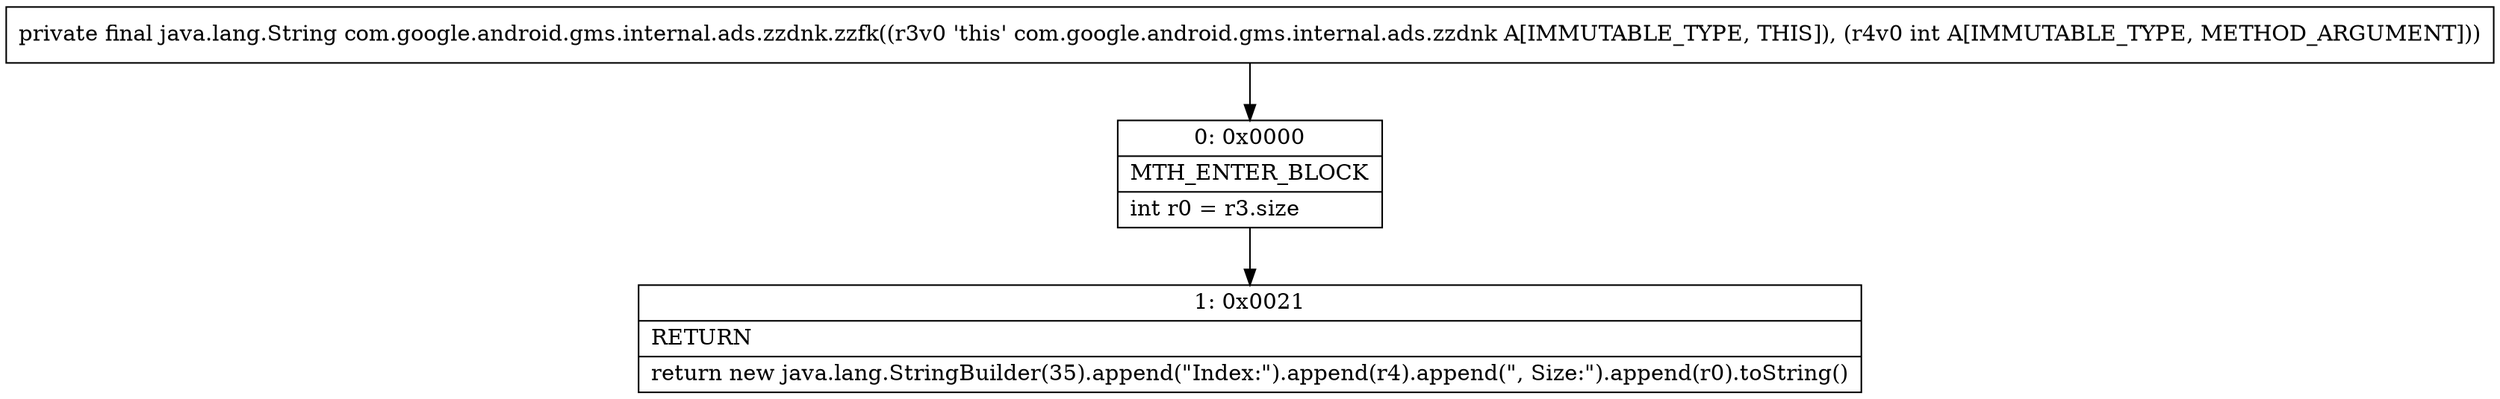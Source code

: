 digraph "CFG forcom.google.android.gms.internal.ads.zzdnk.zzfk(I)Ljava\/lang\/String;" {
Node_0 [shape=record,label="{0\:\ 0x0000|MTH_ENTER_BLOCK\l|int r0 = r3.size\l}"];
Node_1 [shape=record,label="{1\:\ 0x0021|RETURN\l|return new java.lang.StringBuilder(35).append(\"Index:\").append(r4).append(\", Size:\").append(r0).toString()\l}"];
MethodNode[shape=record,label="{private final java.lang.String com.google.android.gms.internal.ads.zzdnk.zzfk((r3v0 'this' com.google.android.gms.internal.ads.zzdnk A[IMMUTABLE_TYPE, THIS]), (r4v0 int A[IMMUTABLE_TYPE, METHOD_ARGUMENT])) }"];
MethodNode -> Node_0;
Node_0 -> Node_1;
}

